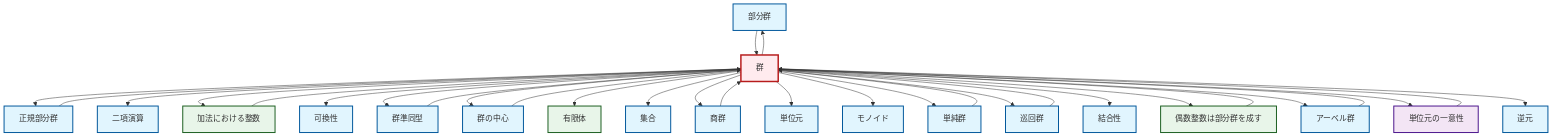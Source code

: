 graph TD
    classDef definition fill:#e1f5fe,stroke:#01579b,stroke-width:2px
    classDef theorem fill:#f3e5f5,stroke:#4a148c,stroke-width:2px
    classDef axiom fill:#fff3e0,stroke:#e65100,stroke-width:2px
    classDef example fill:#e8f5e9,stroke:#1b5e20,stroke-width:2px
    classDef current fill:#ffebee,stroke:#b71c1c,stroke-width:3px
    def-subgroup["部分群"]:::definition
    def-quotient-group["商群"]:::definition
    def-identity-element["単位元"]:::definition
    def-binary-operation["二項演算"]:::definition
    def-center-of-group["群の中心"]:::definition
    def-commutativity["可換性"]:::definition
    def-associativity["結合性"]:::definition
    def-inverse-element["逆元"]:::definition
    ex-even-integers-subgroup["偶数整数は部分群を成す"]:::example
    def-monoid["モノイド"]:::definition
    ex-integers-addition["加法における整数"]:::example
    def-normal-subgroup["正規部分群"]:::definition
    def-group["群"]:::definition
    def-homomorphism["群準同型"]:::definition
    ex-finite-field["有限体"]:::example
    def-set["集合"]:::definition
    def-cyclic-group["巡回群"]:::definition
    def-simple-group["単純群"]:::definition
    thm-unique-identity["単位元の一意性"]:::theorem
    def-abelian-group["アーベル群"]:::definition
    ex-integers-addition --> def-group
    ex-even-integers-subgroup --> def-group
    def-normal-subgroup --> def-group
    def-group --> def-normal-subgroup
    def-group --> def-binary-operation
    def-group --> ex-integers-addition
    thm-unique-identity --> def-group
    def-abelian-group --> def-group
    def-center-of-group --> def-group
    def-quotient-group --> def-group
    def-simple-group --> def-group
    def-group --> def-commutativity
    def-homomorphism --> def-group
    def-group --> def-subgroup
    def-group --> def-homomorphism
    def-group --> def-center-of-group
    def-group --> ex-finite-field
    def-group --> def-set
    def-group --> def-quotient-group
    def-group --> def-identity-element
    def-group --> def-monoid
    def-group --> def-simple-group
    def-group --> def-cyclic-group
    def-subgroup --> def-group
    def-group --> def-associativity
    def-group --> ex-even-integers-subgroup
    def-cyclic-group --> def-group
    def-group --> def-abelian-group
    def-group --> thm-unique-identity
    def-group --> def-inverse-element
    class def-group current